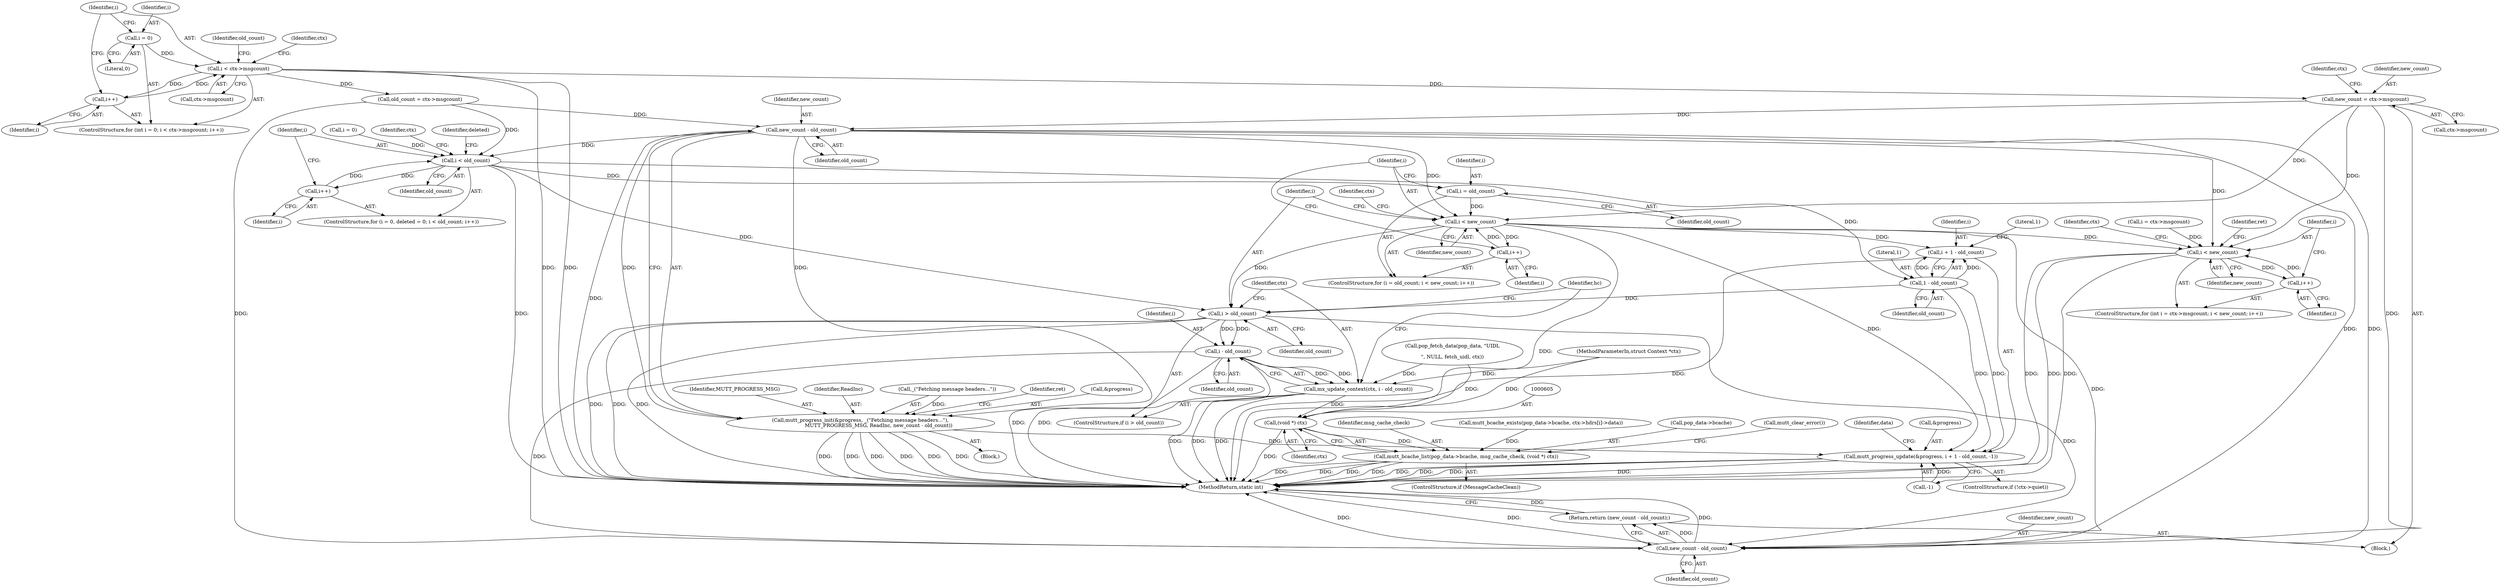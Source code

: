 digraph "0_neomutt_9bfab35522301794483f8f9ed60820bdec9be59e_1@pointer" {
"1000171" [label="(Call,new_count = ctx->msgcount)"];
"1000138" [label="(Call,i < ctx->msgcount)"];
"1000143" [label="(Call,i++)"];
"1000135" [label="(Call,i = 0)"];
"1000245" [label="(Call,new_count - old_count)"];
"1000238" [label="(Call,mutt_progress_init(&progress, _(\"Fetching message headers...\"),\n                       MUTT_PROGRESS_MSG, ReadInc, new_count - old_count))"];
"1000322" [label="(Call,mutt_progress_update(&progress, i + 1 - old_count, -1))"];
"1000263" [label="(Call,i < old_count)"];
"1000266" [label="(Call,i++)"];
"1000308" [label="(Call,i = old_count)"];
"1000311" [label="(Call,i < new_count)"];
"1000314" [label="(Call,i++)"];
"1000325" [label="(Call,i + 1 - old_count)"];
"1000561" [label="(Call,i > old_count)"];
"1000566" [label="(Call,i - old_count)"];
"1000564" [label="(Call,mx_update_context(ctx, i - old_count))"];
"1000604" [label="(Call,(void *) ctx)"];
"1000599" [label="(Call,mutt_bcache_list(pop_data->bcache, msg_cache_check, (void *) ctx))"];
"1000609" [label="(Call,new_count - old_count)"];
"1000608" [label="(Return,return (new_count - old_count);)"];
"1000583" [label="(Call,i < new_count)"];
"1000586" [label="(Call,i++)"];
"1000327" [label="(Call,1 - old_count)"];
"1000312" [label="(Identifier,i)"];
"1000246" [label="(Identifier,new_count)"];
"1000257" [label="(Call,i = 0)"];
"1000334" [label="(Identifier,data)"];
"1000313" [label="(Identifier,new_count)"];
"1000331" [label="(Literal,1)"];
"1000157" [label="(Identifier,old_count)"];
"1000583" [label="(Call,i < new_count)"];
"1000243" [label="(Identifier,MUTT_PROGRESS_MSG)"];
"1000561" [label="(Call,i > old_count)"];
"1000309" [label="(Identifier,i)"];
"1000245" [label="(Call,new_count - old_count)"];
"1000570" [label="(Identifier,hc)"];
"1000263" [label="(Call,i < old_count)"];
"1000139" [label="(Identifier,i)"];
"1000599" [label="(Call,mutt_bcache_list(pop_data->bcache, msg_cache_check, (void *) ctx))"];
"1000604" [label="(Call,(void *) ctx)"];
"1000611" [label="(Identifier,old_count)"];
"1000140" [label="(Call,ctx->msgcount)"];
"1000156" [label="(Call,old_count = ctx->msgcount)"];
"1000326" [label="(Identifier,i)"];
"1000136" [label="(Identifier,i)"];
"1000576" [label="(ControlStructure,for (int i = ctx->msgcount; i < new_count; i++))"];
"1000566" [label="(Call,i - old_count)"];
"1000255" [label="(ControlStructure,for (i = 0, deleted = 0; i < old_count; i++))"];
"1000586" [label="(Call,i++)"];
"1000149" [label="(Identifier,ctx)"];
"1000612" [label="(MethodReturn,static int)"];
"1000138" [label="(Call,i < ctx->msgcount)"];
"1000244" [label="(Identifier,ReadInc)"];
"1000237" [label="(Block,)"];
"1000567" [label="(Identifier,i)"];
"1000144" [label="(Identifier,i)"];
"1000135" [label="(Call,i = 0)"];
"1000307" [label="(ControlStructure,for (i = old_count; i < new_count; i++))"];
"1000310" [label="(Identifier,old_count)"];
"1000608" [label="(Return,return (new_count - old_count);)"];
"1000562" [label="(Identifier,i)"];
"1000320" [label="(Identifier,ctx)"];
"1000487" [label="(Call,mutt_bcache_exists(pop_data->bcache, ctx->hdrs[i]->data))"];
"1000565" [label="(Identifier,ctx)"];
"1000267" [label="(Identifier,i)"];
"1000173" [label="(Call,ctx->msgcount)"];
"1000239" [label="(Call,&progress)"];
"1000328" [label="(Literal,1)"];
"1000105" [label="(Block,)"];
"1000564" [label="(Call,mx_update_context(ctx, i - old_count))"];
"1000137" [label="(Literal,0)"];
"1000596" [label="(Identifier,ret)"];
"1000250" [label="(Identifier,ret)"];
"1000568" [label="(Identifier,old_count)"];
"1000560" [label="(ControlStructure,if (i > old_count))"];
"1000315" [label="(Identifier,i)"];
"1000610" [label="(Identifier,new_count)"];
"1000563" [label="(Identifier,old_count)"];
"1000597" [label="(ControlStructure,if (MessageCacheClean))"];
"1000104" [label="(MethodParameterIn,struct Context *ctx)"];
"1000587" [label="(Identifier,i)"];
"1000317" [label="(ControlStructure,if (!ctx->quiet))"];
"1000330" [label="(Call,-1)"];
"1000606" [label="(Identifier,ctx)"];
"1000238" [label="(Call,mutt_progress_init(&progress, _(\"Fetching message headers...\"),\n                       MUTT_PROGRESS_MSG, ReadInc, new_count - old_count))"];
"1000584" [label="(Identifier,i)"];
"1000329" [label="(Identifier,old_count)"];
"1000592" [label="(Identifier,ctx)"];
"1000264" [label="(Identifier,i)"];
"1000327" [label="(Call,1 - old_count)"];
"1000178" [label="(Identifier,ctx)"];
"1000609" [label="(Call,new_count - old_count)"];
"1000578" [label="(Call,i = ctx->msgcount)"];
"1000600" [label="(Call,pop_data->bcache)"];
"1000585" [label="(Identifier,new_count)"];
"1000314" [label="(Call,i++)"];
"1000133" [label="(ControlStructure,for (int i = 0; i < ctx->msgcount; i++))"];
"1000164" [label="(Call,pop_fetch_data(pop_data, \"UIDL\r\n\", NULL, fetch_uidl, ctx))"];
"1000323" [label="(Call,&progress)"];
"1000143" [label="(Call,i++)"];
"1000325" [label="(Call,i + 1 - old_count)"];
"1000172" [label="(Identifier,new_count)"];
"1000322" [label="(Call,mutt_progress_update(&progress, i + 1 - old_count, -1))"];
"1000265" [label="(Identifier,old_count)"];
"1000241" [label="(Call,_(\"Fetching message headers...\"))"];
"1000274" [label="(Identifier,ctx)"];
"1000294" [label="(Identifier,deleted)"];
"1000607" [label="(Call,mutt_clear_error())"];
"1000308" [label="(Call,i = old_count)"];
"1000311" [label="(Call,i < new_count)"];
"1000247" [label="(Identifier,old_count)"];
"1000266" [label="(Call,i++)"];
"1000171" [label="(Call,new_count = ctx->msgcount)"];
"1000603" [label="(Identifier,msg_cache_check)"];
"1000171" -> "1000105"  [label="AST: "];
"1000171" -> "1000173"  [label="CFG: "];
"1000172" -> "1000171"  [label="AST: "];
"1000173" -> "1000171"  [label="AST: "];
"1000178" -> "1000171"  [label="CFG: "];
"1000138" -> "1000171"  [label="DDG: "];
"1000171" -> "1000245"  [label="DDG: "];
"1000171" -> "1000311"  [label="DDG: "];
"1000171" -> "1000583"  [label="DDG: "];
"1000171" -> "1000609"  [label="DDG: "];
"1000138" -> "1000133"  [label="AST: "];
"1000138" -> "1000140"  [label="CFG: "];
"1000139" -> "1000138"  [label="AST: "];
"1000140" -> "1000138"  [label="AST: "];
"1000149" -> "1000138"  [label="CFG: "];
"1000157" -> "1000138"  [label="CFG: "];
"1000138" -> "1000612"  [label="DDG: "];
"1000138" -> "1000612"  [label="DDG: "];
"1000143" -> "1000138"  [label="DDG: "];
"1000135" -> "1000138"  [label="DDG: "];
"1000138" -> "1000143"  [label="DDG: "];
"1000138" -> "1000156"  [label="DDG: "];
"1000143" -> "1000133"  [label="AST: "];
"1000143" -> "1000144"  [label="CFG: "];
"1000144" -> "1000143"  [label="AST: "];
"1000139" -> "1000143"  [label="CFG: "];
"1000135" -> "1000133"  [label="AST: "];
"1000135" -> "1000137"  [label="CFG: "];
"1000136" -> "1000135"  [label="AST: "];
"1000137" -> "1000135"  [label="AST: "];
"1000139" -> "1000135"  [label="CFG: "];
"1000245" -> "1000238"  [label="AST: "];
"1000245" -> "1000247"  [label="CFG: "];
"1000246" -> "1000245"  [label="AST: "];
"1000247" -> "1000245"  [label="AST: "];
"1000238" -> "1000245"  [label="CFG: "];
"1000245" -> "1000612"  [label="DDG: "];
"1000245" -> "1000238"  [label="DDG: "];
"1000245" -> "1000238"  [label="DDG: "];
"1000156" -> "1000245"  [label="DDG: "];
"1000245" -> "1000263"  [label="DDG: "];
"1000245" -> "1000311"  [label="DDG: "];
"1000245" -> "1000583"  [label="DDG: "];
"1000245" -> "1000609"  [label="DDG: "];
"1000245" -> "1000609"  [label="DDG: "];
"1000238" -> "1000237"  [label="AST: "];
"1000239" -> "1000238"  [label="AST: "];
"1000241" -> "1000238"  [label="AST: "];
"1000243" -> "1000238"  [label="AST: "];
"1000244" -> "1000238"  [label="AST: "];
"1000250" -> "1000238"  [label="CFG: "];
"1000238" -> "1000612"  [label="DDG: "];
"1000238" -> "1000612"  [label="DDG: "];
"1000238" -> "1000612"  [label="DDG: "];
"1000238" -> "1000612"  [label="DDG: "];
"1000238" -> "1000612"  [label="DDG: "];
"1000238" -> "1000612"  [label="DDG: "];
"1000241" -> "1000238"  [label="DDG: "];
"1000238" -> "1000322"  [label="DDG: "];
"1000322" -> "1000317"  [label="AST: "];
"1000322" -> "1000330"  [label="CFG: "];
"1000323" -> "1000322"  [label="AST: "];
"1000325" -> "1000322"  [label="AST: "];
"1000330" -> "1000322"  [label="AST: "];
"1000334" -> "1000322"  [label="CFG: "];
"1000322" -> "1000612"  [label="DDG: "];
"1000322" -> "1000612"  [label="DDG: "];
"1000322" -> "1000612"  [label="DDG: "];
"1000322" -> "1000612"  [label="DDG: "];
"1000311" -> "1000322"  [label="DDG: "];
"1000327" -> "1000322"  [label="DDG: "];
"1000327" -> "1000322"  [label="DDG: "];
"1000330" -> "1000322"  [label="DDG: "];
"1000263" -> "1000255"  [label="AST: "];
"1000263" -> "1000265"  [label="CFG: "];
"1000264" -> "1000263"  [label="AST: "];
"1000265" -> "1000263"  [label="AST: "];
"1000274" -> "1000263"  [label="CFG: "];
"1000294" -> "1000263"  [label="CFG: "];
"1000263" -> "1000612"  [label="DDG: "];
"1000266" -> "1000263"  [label="DDG: "];
"1000257" -> "1000263"  [label="DDG: "];
"1000156" -> "1000263"  [label="DDG: "];
"1000263" -> "1000266"  [label="DDG: "];
"1000263" -> "1000308"  [label="DDG: "];
"1000263" -> "1000327"  [label="DDG: "];
"1000263" -> "1000561"  [label="DDG: "];
"1000266" -> "1000255"  [label="AST: "];
"1000266" -> "1000267"  [label="CFG: "];
"1000267" -> "1000266"  [label="AST: "];
"1000264" -> "1000266"  [label="CFG: "];
"1000308" -> "1000307"  [label="AST: "];
"1000308" -> "1000310"  [label="CFG: "];
"1000309" -> "1000308"  [label="AST: "];
"1000310" -> "1000308"  [label="AST: "];
"1000312" -> "1000308"  [label="CFG: "];
"1000308" -> "1000311"  [label="DDG: "];
"1000311" -> "1000307"  [label="AST: "];
"1000311" -> "1000313"  [label="CFG: "];
"1000312" -> "1000311"  [label="AST: "];
"1000313" -> "1000311"  [label="AST: "];
"1000320" -> "1000311"  [label="CFG: "];
"1000562" -> "1000311"  [label="CFG: "];
"1000311" -> "1000612"  [label="DDG: "];
"1000314" -> "1000311"  [label="DDG: "];
"1000311" -> "1000314"  [label="DDG: "];
"1000311" -> "1000325"  [label="DDG: "];
"1000311" -> "1000561"  [label="DDG: "];
"1000311" -> "1000583"  [label="DDG: "];
"1000311" -> "1000609"  [label="DDG: "];
"1000314" -> "1000307"  [label="AST: "];
"1000314" -> "1000315"  [label="CFG: "];
"1000315" -> "1000314"  [label="AST: "];
"1000312" -> "1000314"  [label="CFG: "];
"1000325" -> "1000327"  [label="CFG: "];
"1000326" -> "1000325"  [label="AST: "];
"1000327" -> "1000325"  [label="AST: "];
"1000331" -> "1000325"  [label="CFG: "];
"1000325" -> "1000612"  [label="DDG: "];
"1000327" -> "1000325"  [label="DDG: "];
"1000327" -> "1000325"  [label="DDG: "];
"1000561" -> "1000560"  [label="AST: "];
"1000561" -> "1000563"  [label="CFG: "];
"1000562" -> "1000561"  [label="AST: "];
"1000563" -> "1000561"  [label="AST: "];
"1000565" -> "1000561"  [label="CFG: "];
"1000570" -> "1000561"  [label="CFG: "];
"1000561" -> "1000612"  [label="DDG: "];
"1000561" -> "1000612"  [label="DDG: "];
"1000561" -> "1000612"  [label="DDG: "];
"1000327" -> "1000561"  [label="DDG: "];
"1000561" -> "1000566"  [label="DDG: "];
"1000561" -> "1000566"  [label="DDG: "];
"1000561" -> "1000609"  [label="DDG: "];
"1000566" -> "1000564"  [label="AST: "];
"1000566" -> "1000568"  [label="CFG: "];
"1000567" -> "1000566"  [label="AST: "];
"1000568" -> "1000566"  [label="AST: "];
"1000564" -> "1000566"  [label="CFG: "];
"1000566" -> "1000612"  [label="DDG: "];
"1000566" -> "1000612"  [label="DDG: "];
"1000566" -> "1000564"  [label="DDG: "];
"1000566" -> "1000564"  [label="DDG: "];
"1000566" -> "1000609"  [label="DDG: "];
"1000564" -> "1000560"  [label="AST: "];
"1000565" -> "1000564"  [label="AST: "];
"1000570" -> "1000564"  [label="CFG: "];
"1000564" -> "1000612"  [label="DDG: "];
"1000564" -> "1000612"  [label="DDG: "];
"1000564" -> "1000612"  [label="DDG: "];
"1000164" -> "1000564"  [label="DDG: "];
"1000104" -> "1000564"  [label="DDG: "];
"1000564" -> "1000604"  [label="DDG: "];
"1000604" -> "1000599"  [label="AST: "];
"1000604" -> "1000606"  [label="CFG: "];
"1000605" -> "1000604"  [label="AST: "];
"1000606" -> "1000604"  [label="AST: "];
"1000599" -> "1000604"  [label="CFG: "];
"1000604" -> "1000612"  [label="DDG: "];
"1000604" -> "1000599"  [label="DDG: "];
"1000164" -> "1000604"  [label="DDG: "];
"1000104" -> "1000604"  [label="DDG: "];
"1000599" -> "1000597"  [label="AST: "];
"1000600" -> "1000599"  [label="AST: "];
"1000603" -> "1000599"  [label="AST: "];
"1000607" -> "1000599"  [label="CFG: "];
"1000599" -> "1000612"  [label="DDG: "];
"1000599" -> "1000612"  [label="DDG: "];
"1000599" -> "1000612"  [label="DDG: "];
"1000599" -> "1000612"  [label="DDG: "];
"1000487" -> "1000599"  [label="DDG: "];
"1000609" -> "1000608"  [label="AST: "];
"1000609" -> "1000611"  [label="CFG: "];
"1000610" -> "1000609"  [label="AST: "];
"1000611" -> "1000609"  [label="AST: "];
"1000608" -> "1000609"  [label="CFG: "];
"1000609" -> "1000612"  [label="DDG: "];
"1000609" -> "1000612"  [label="DDG: "];
"1000609" -> "1000612"  [label="DDG: "];
"1000609" -> "1000608"  [label="DDG: "];
"1000156" -> "1000609"  [label="DDG: "];
"1000608" -> "1000105"  [label="AST: "];
"1000612" -> "1000608"  [label="CFG: "];
"1000608" -> "1000612"  [label="DDG: "];
"1000583" -> "1000576"  [label="AST: "];
"1000583" -> "1000585"  [label="CFG: "];
"1000584" -> "1000583"  [label="AST: "];
"1000585" -> "1000583"  [label="AST: "];
"1000592" -> "1000583"  [label="CFG: "];
"1000596" -> "1000583"  [label="CFG: "];
"1000583" -> "1000612"  [label="DDG: "];
"1000583" -> "1000612"  [label="DDG: "];
"1000583" -> "1000612"  [label="DDG: "];
"1000578" -> "1000583"  [label="DDG: "];
"1000586" -> "1000583"  [label="DDG: "];
"1000583" -> "1000586"  [label="DDG: "];
"1000586" -> "1000576"  [label="AST: "];
"1000586" -> "1000587"  [label="CFG: "];
"1000587" -> "1000586"  [label="AST: "];
"1000584" -> "1000586"  [label="CFG: "];
"1000327" -> "1000329"  [label="CFG: "];
"1000328" -> "1000327"  [label="AST: "];
"1000329" -> "1000327"  [label="AST: "];
}

